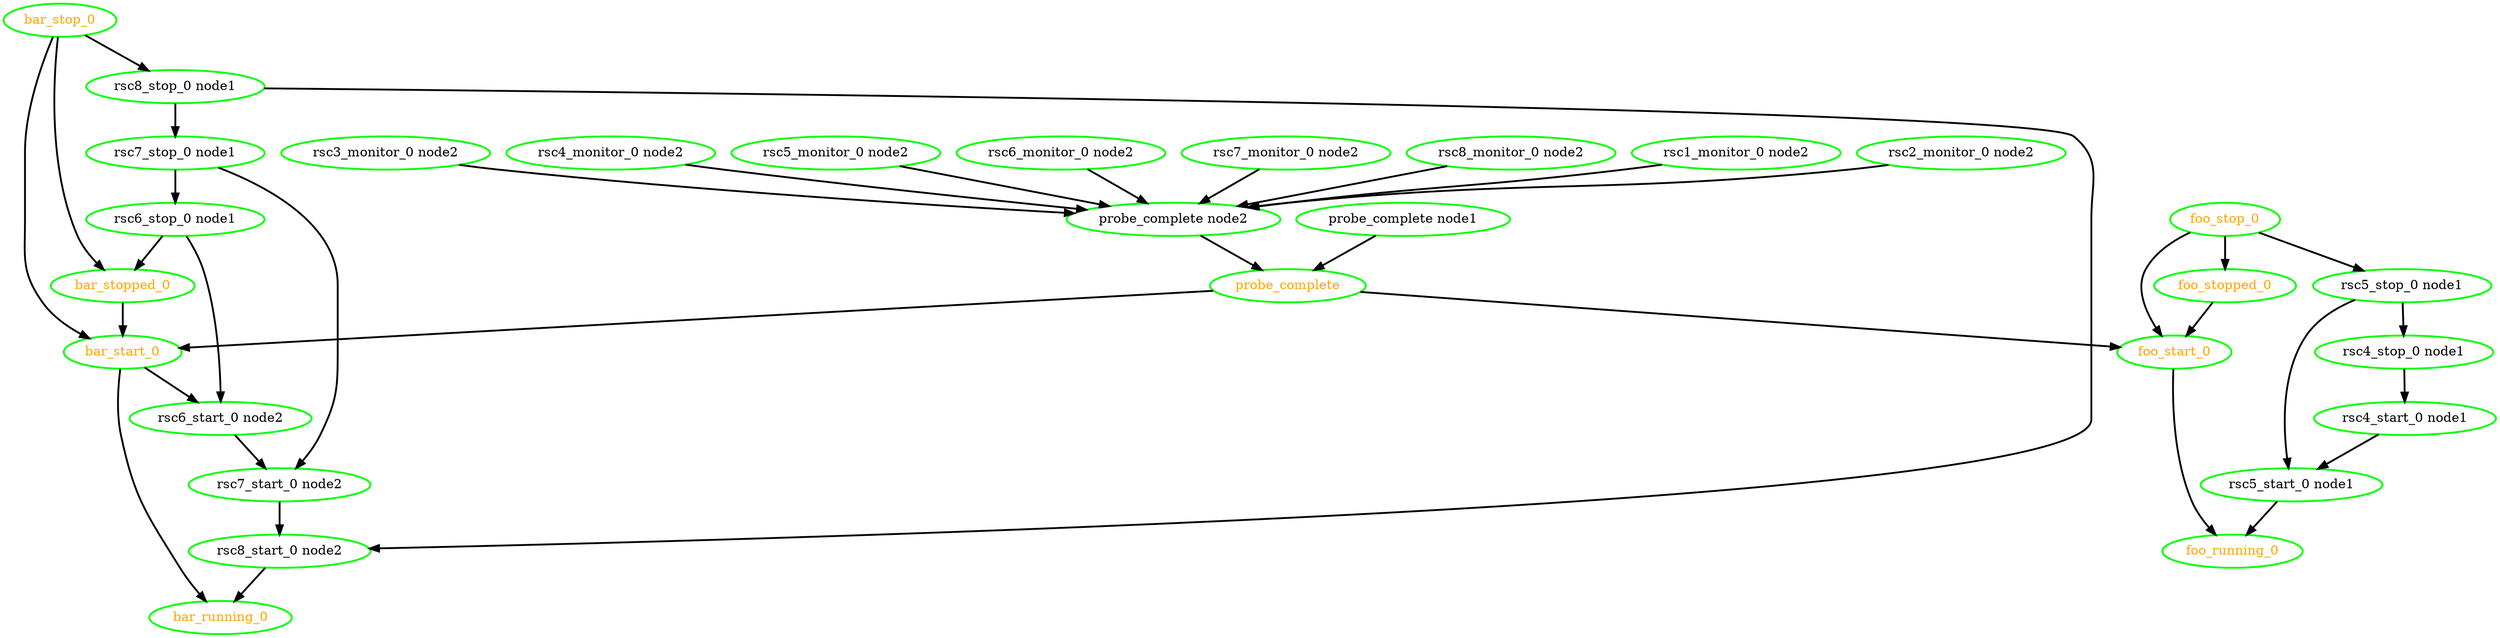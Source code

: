  digraph "g" {
"bar_running_0" [ style=bold color="green" fontcolor="orange" ]
"bar_start_0" -> "bar_running_0" [ style = bold]
"bar_start_0" -> "rsc6_start_0 node2" [ style = bold]
"bar_start_0" [ style=bold color="green" fontcolor="orange" ]
"bar_stop_0" -> "bar_start_0" [ style = bold]
"bar_stop_0" -> "bar_stopped_0" [ style = bold]
"bar_stop_0" -> "rsc8_stop_0 node1" [ style = bold]
"bar_stop_0" [ style=bold color="green" fontcolor="orange" ]
"bar_stopped_0" -> "bar_start_0" [ style = bold]
"bar_stopped_0" [ style=bold color="green" fontcolor="orange" ]
"foo_running_0" [ style=bold color="green" fontcolor="orange" ]
"foo_start_0" -> "foo_running_0" [ style = bold]
"foo_start_0" [ style=bold color="green" fontcolor="orange" ]
"foo_stop_0" -> "foo_start_0" [ style = bold]
"foo_stop_0" -> "foo_stopped_0" [ style = bold]
"foo_stop_0" -> "rsc5_stop_0 node1" [ style = bold]
"foo_stop_0" [ style=bold color="green" fontcolor="orange" ]
"foo_stopped_0" -> "foo_start_0" [ style = bold]
"foo_stopped_0" [ style=bold color="green" fontcolor="orange" ]
"probe_complete node1" -> "probe_complete" [ style = bold]
"probe_complete node1" [ style=bold color="green" fontcolor="black" ]
"probe_complete node2" -> "probe_complete" [ style = bold]
"probe_complete node2" [ style=bold color="green" fontcolor="black" ]
"probe_complete" -> "bar_start_0" [ style = bold]
"probe_complete" -> "foo_start_0" [ style = bold]
"probe_complete" [ style=bold color="green" fontcolor="orange" ]
"rsc1_monitor_0 node2" -> "probe_complete node2" [ style = bold]
"rsc1_monitor_0 node2" [ style=bold color="green" fontcolor="black" ]
"rsc2_monitor_0 node2" -> "probe_complete node2" [ style = bold]
"rsc2_monitor_0 node2" [ style=bold color="green" fontcolor="black" ]
"rsc3_monitor_0 node2" -> "probe_complete node2" [ style = bold]
"rsc3_monitor_0 node2" [ style=bold color="green" fontcolor="black" ]
"rsc4_monitor_0 node2" -> "probe_complete node2" [ style = bold]
"rsc4_monitor_0 node2" [ style=bold color="green" fontcolor="black" ]
"rsc4_start_0 node1" -> "rsc5_start_0 node1" [ style = bold]
"rsc4_start_0 node1" [ style=bold color="green" fontcolor="black" ]
"rsc4_stop_0 node1" -> "rsc4_start_0 node1" [ style = bold]
"rsc4_stop_0 node1" [ style=bold color="green" fontcolor="black" ]
"rsc5_monitor_0 node2" -> "probe_complete node2" [ style = bold]
"rsc5_monitor_0 node2" [ style=bold color="green" fontcolor="black" ]
"rsc5_start_0 node1" -> "foo_running_0" [ style = bold]
"rsc5_start_0 node1" [ style=bold color="green" fontcolor="black" ]
"rsc5_stop_0 node1" -> "rsc4_stop_0 node1" [ style = bold]
"rsc5_stop_0 node1" -> "rsc5_start_0 node1" [ style = bold]
"rsc5_stop_0 node1" [ style=bold color="green" fontcolor="black" ]
"rsc6_monitor_0 node2" -> "probe_complete node2" [ style = bold]
"rsc6_monitor_0 node2" [ style=bold color="green" fontcolor="black" ]
"rsc6_start_0 node2" -> "rsc7_start_0 node2" [ style = bold]
"rsc6_start_0 node2" [ style=bold color="green" fontcolor="black" ]
"rsc6_stop_0 node1" -> "bar_stopped_0" [ style = bold]
"rsc6_stop_0 node1" -> "rsc6_start_0 node2" [ style = bold]
"rsc6_stop_0 node1" [ style=bold color="green" fontcolor="black" ]
"rsc7_monitor_0 node2" -> "probe_complete node2" [ style = bold]
"rsc7_monitor_0 node2" [ style=bold color="green" fontcolor="black" ]
"rsc7_start_0 node2" -> "rsc8_start_0 node2" [ style = bold]
"rsc7_start_0 node2" [ style=bold color="green" fontcolor="black" ]
"rsc7_stop_0 node1" -> "rsc6_stop_0 node1" [ style = bold]
"rsc7_stop_0 node1" -> "rsc7_start_0 node2" [ style = bold]
"rsc7_stop_0 node1" [ style=bold color="green" fontcolor="black" ]
"rsc8_monitor_0 node2" -> "probe_complete node2" [ style = bold]
"rsc8_monitor_0 node2" [ style=bold color="green" fontcolor="black" ]
"rsc8_start_0 node2" -> "bar_running_0" [ style = bold]
"rsc8_start_0 node2" [ style=bold color="green" fontcolor="black" ]
"rsc8_stop_0 node1" -> "rsc7_stop_0 node1" [ style = bold]
"rsc8_stop_0 node1" -> "rsc8_start_0 node2" [ style = bold]
"rsc8_stop_0 node1" [ style=bold color="green" fontcolor="black" ]
}
